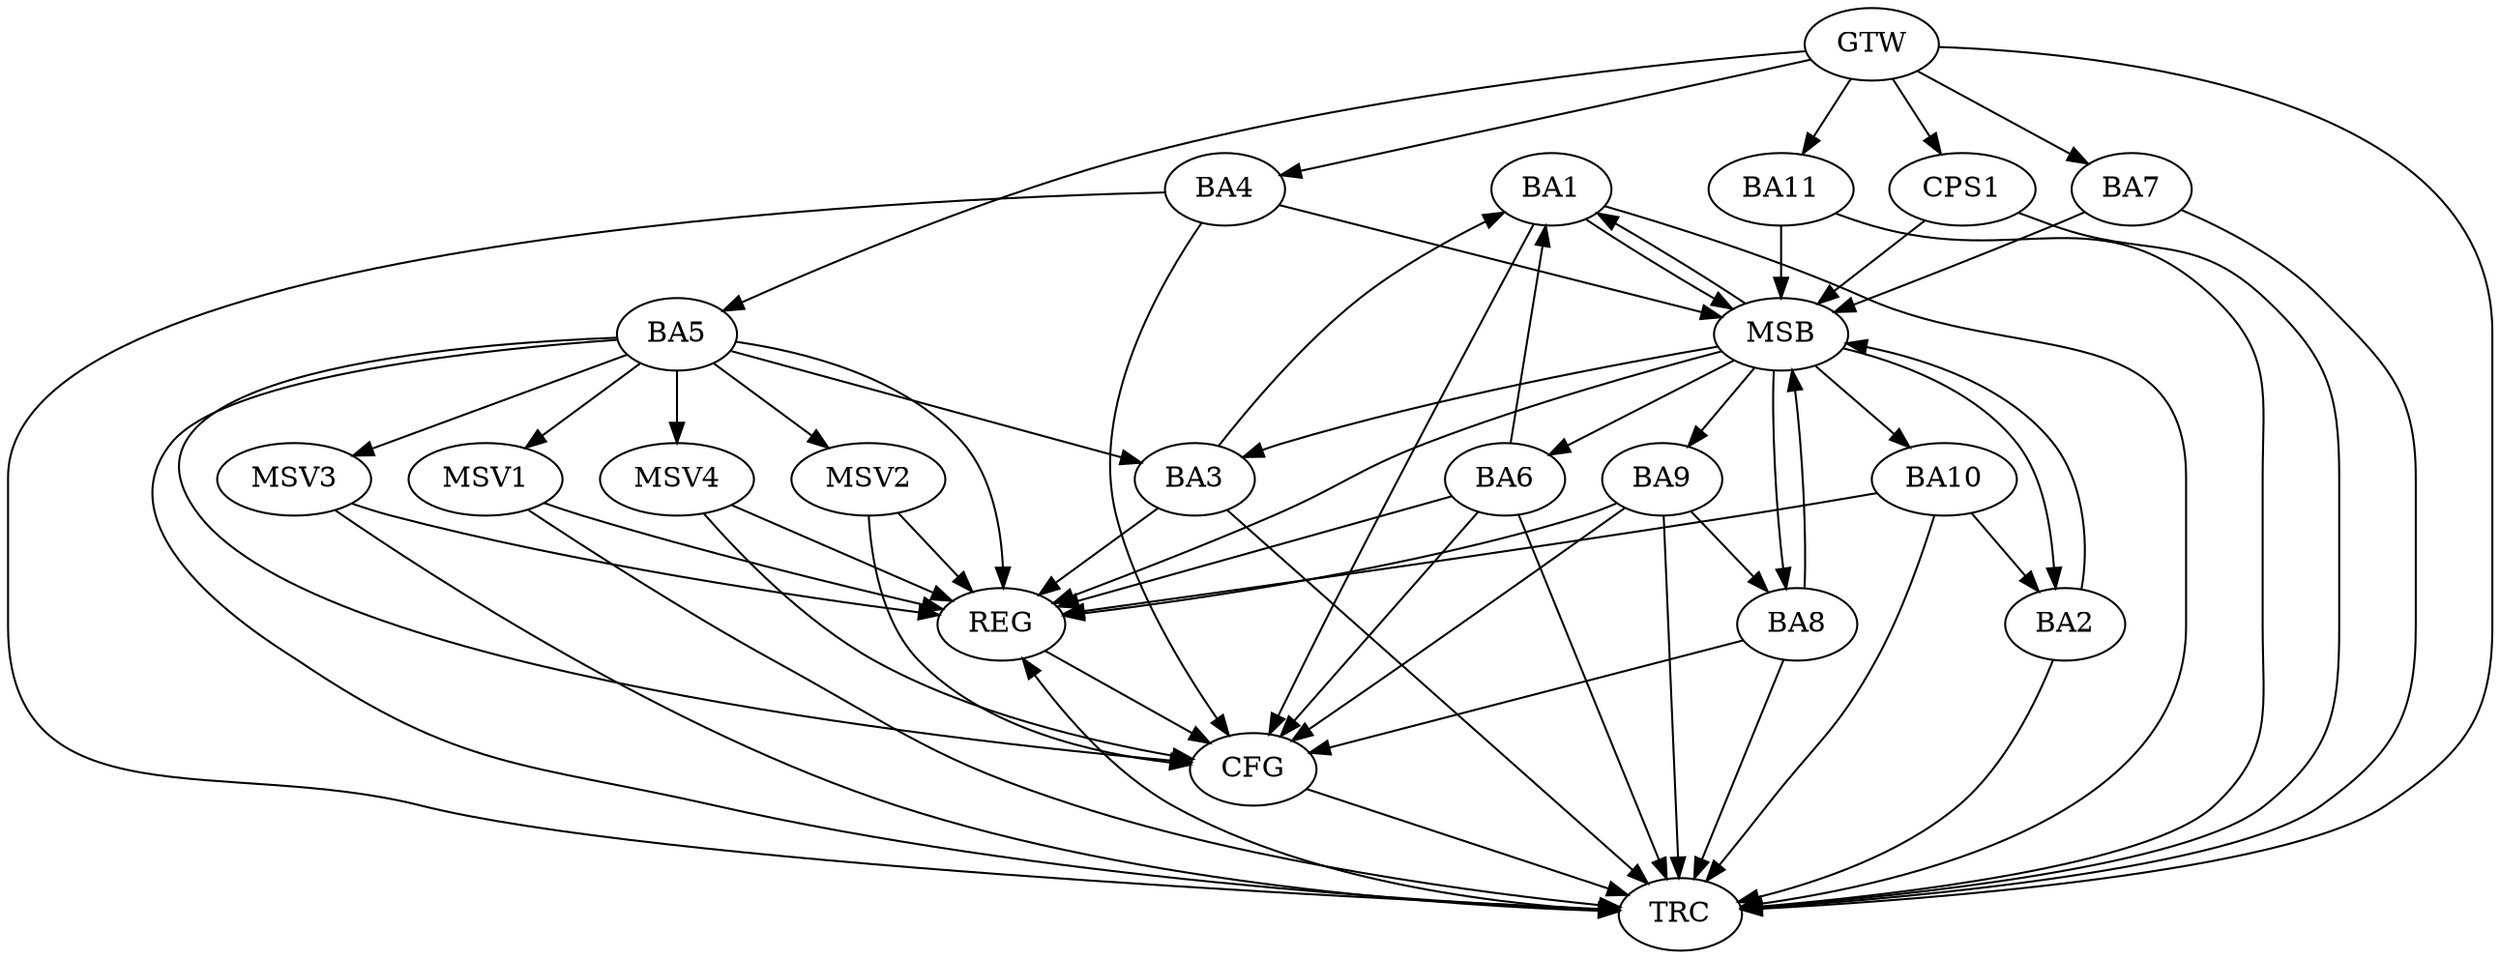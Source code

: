 strict digraph G {
  BA1 [ label="BA1" ];
  BA2 [ label="BA2" ];
  BA3 [ label="BA3" ];
  BA4 [ label="BA4" ];
  BA5 [ label="BA5" ];
  BA6 [ label="BA6" ];
  BA7 [ label="BA7" ];
  BA8 [ label="BA8" ];
  BA9 [ label="BA9" ];
  BA10 [ label="BA10" ];
  BA11 [ label="BA11" ];
  CPS1 [ label="CPS1" ];
  GTW [ label="GTW" ];
  REG [ label="REG" ];
  MSB [ label="MSB" ];
  CFG [ label="CFG" ];
  TRC [ label="TRC" ];
  MSV1 [ label="MSV1" ];
  MSV2 [ label="MSV2" ];
  MSV3 [ label="MSV3" ];
  MSV4 [ label="MSV4" ];
  BA3 -> BA1;
  BA5 -> BA3;
  BA6 -> BA1;
  BA9 -> BA8;
  BA10 -> BA2;
  GTW -> BA4;
  GTW -> BA5;
  GTW -> BA7;
  GTW -> BA11;
  GTW -> CPS1;
  BA3 -> REG;
  BA5 -> REG;
  BA6 -> REG;
  BA9 -> REG;
  BA10 -> REG;
  BA1 -> MSB;
  MSB -> BA2;
  MSB -> REG;
  BA2 -> MSB;
  MSB -> BA1;
  BA4 -> MSB;
  BA7 -> MSB;
  MSB -> BA3;
  BA8 -> MSB;
  MSB -> BA6;
  BA11 -> MSB;
  MSB -> BA8;
  CPS1 -> MSB;
  MSB -> BA9;
  MSB -> BA10;
  BA5 -> CFG;
  BA1 -> CFG;
  BA4 -> CFG;
  BA6 -> CFG;
  BA9 -> CFG;
  BA8 -> CFG;
  REG -> CFG;
  BA1 -> TRC;
  BA2 -> TRC;
  BA3 -> TRC;
  BA4 -> TRC;
  BA5 -> TRC;
  BA6 -> TRC;
  BA7 -> TRC;
  BA8 -> TRC;
  BA9 -> TRC;
  BA10 -> TRC;
  BA11 -> TRC;
  CPS1 -> TRC;
  GTW -> TRC;
  CFG -> TRC;
  TRC -> REG;
  BA5 -> MSV1;
  MSV1 -> REG;
  MSV1 -> TRC;
  BA5 -> MSV2;
  MSV2 -> REG;
  MSV2 -> CFG;
  BA5 -> MSV3;
  MSV3 -> REG;
  MSV3 -> TRC;
  BA5 -> MSV4;
  MSV4 -> REG;
  MSV4 -> CFG;
}
